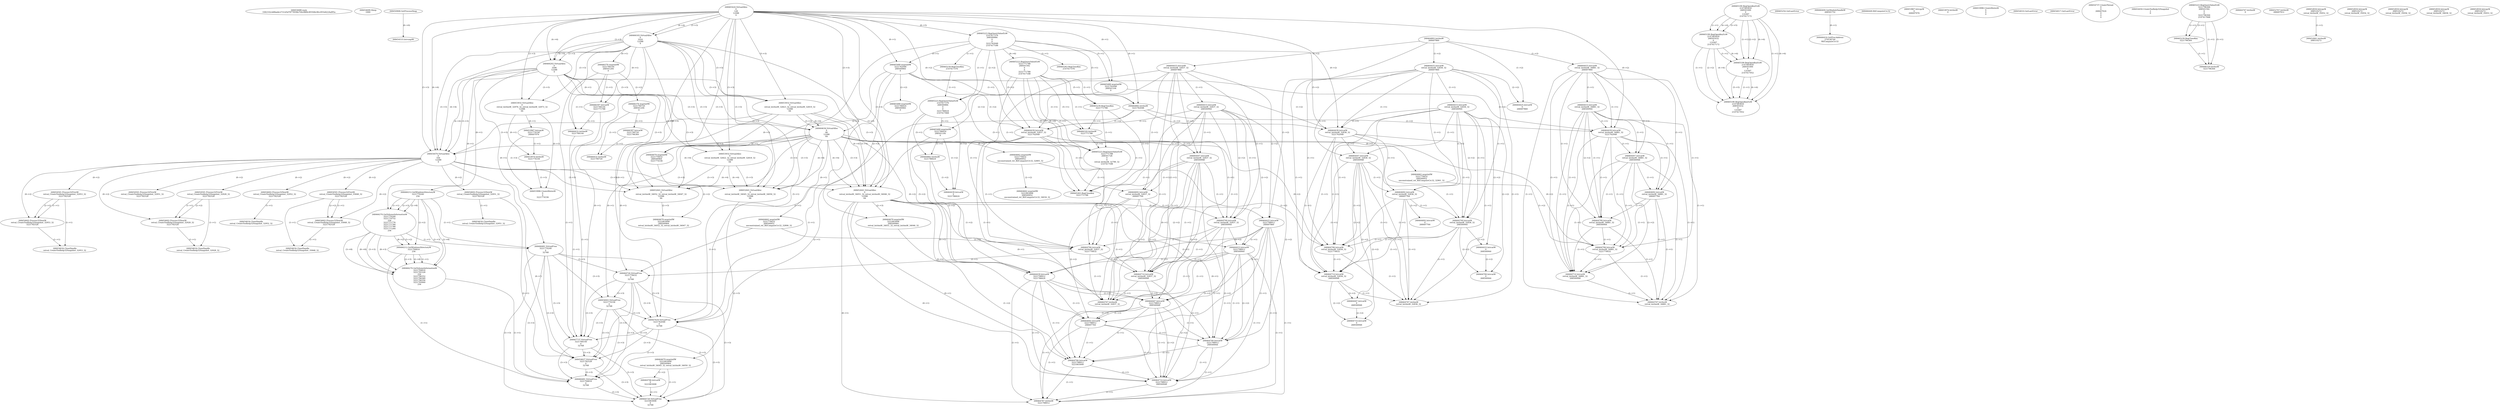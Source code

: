 // Global SCDG with merge call
digraph {
	0 [label="268454688.main
3382102cb88addc2721d5d7877859fe704cf889c9f3506c9fcc955d4224af95a"]
	1 [label="268454699.Sleep
1000"]
	2 [label="268450908.GetProcessHeap
"]
	3 [label="268465424.VirtualAlloc
0
128
12288
4"]
	4 [label="268465190.RegOpenKeyExW
2147483650
268501000
0
131097
2147417172"]
	5 [label="268465223.RegQueryValueExW
2147417376
268500984
0
0
3221762048
2147417188"]
	3 -> 5 [label="(0-->5)"]
	6 [label="268465254.GetLastError
"]
	7 [label="268465263.RegCloseKey
2147417376"]
	5 -> 7 [label="(1-->1)"]
	8 [label="268465489.wsprintfW
3221762048
268500964
0"]
	3 -> 8 [label="(0-->1)"]
	5 -> 8 [label="(5-->1)"]
	9 [label="268466183.VirtualAlloc
0
1024
12288
4"]
	3 -> 9 [label="(3-->3)"]
	3 -> 9 [label="(4-->4)"]
	10 [label="268466202.VirtualAlloc
0
3596
12288
4"]
	3 -> 10 [label="(3-->3)"]
	9 -> 10 [label="(3-->3)"]
	3 -> 10 [label="(4-->4)"]
	9 -> 10 [label="(4-->4)"]
	11 [label="268466212.GetWindowsDirectoryW
3221770240
256"]
	10 -> 11 [label="(0-->1)"]
	12 [label="268466270.GetVolumeInformationW
3221770240
3221770752
256
3221771776
3221771784
3221771780
3221771264
256"]
	10 -> 12 [label="(0-->1)"]
	11 -> 12 [label="(1-->1)"]
	11 -> 12 [label="(2-->3)"]
	11 -> 12 [label="(2-->8)"]
	13 [label="268465190.RegOpenKeyExW
2147483650
268501632
0
131097
2147417172"]
	4 -> 13 [label="(1-->1)"]
	4 -> 13 [label="(4-->4)"]
	4 -> 13 [label="(5-->5)"]
	14 [label="268466376.wsprintfW
3221766144
268501204
0"]
	9 -> 14 [label="(0-->1)"]
	15 [label="268466397.lstrcatW
3221766144
3221771788"]
	9 -> 15 [label="(0-->1)"]
	14 -> 15 [label="(1-->1)"]
	16 [label="268466409.GetModuleHandleW
268501752"]
	17 [label="268466416.GetProcAddress
270536744
RtlComputeCrc32"]
	16 -> 17 [label="(0-->1)"]
	18 [label="268466432.lstrlenW
3221766144"]
	9 -> 18 [label="(0-->1)"]
	14 -> 18 [label="(1-->1)"]
	15 -> 18 [label="(1-->1)"]
	19 [label="268466449.RtlComputeCrc32
"]
	20 [label="268466481.VirtualFree
3221770240
0
32768"]
	10 -> 20 [label="(0-->1)"]
	11 -> 20 [label="(1-->1)"]
	12 -> 20 [label="(1-->1)"]
	21 [label="268464882.lstrlenW
3221762048"]
	3 -> 21 [label="(0-->1)"]
	5 -> 21 [label="(5-->1)"]
	8 -> 21 [label="(1-->1)"]
	22 [label="268464893.lstrlenW
268497860"]
	23 [label="268453932.VirtualAlloc
0
retval_lstrlenW_32823_32_retval_lstrlenW_32819_32
12288
64"]
	3 -> 23 [label="(3-->3)"]
	9 -> 23 [label="(3-->3)"]
	10 -> 23 [label="(3-->3)"]
	24 [label="268453967.lstrcpyW
0
268497976"]
	25 [label="268453974.lstrlenW
0"]
	26 [label="268464425.lstrcatW
retval_lstrlenW_32837_32
268497860"]
	22 -> 26 [label="(1-->2)"]
	27 [label="268464433.lstrcatW
retval_lstrlenW_32837_32
268500944"]
	26 -> 27 [label="(1-->1)"]
	28 [label="268464439.lstrcatW
retval_lstrlenW_32837_32
3221762048"]
	26 -> 28 [label="(1-->1)"]
	27 -> 28 [label="(1-->1)"]
	3 -> 28 [label="(0-->2)"]
	5 -> 28 [label="(5-->2)"]
	8 -> 28 [label="(1-->2)"]
	21 -> 28 [label="(1-->2)"]
	29 [label="268464447.lstrcatW
retval_lstrlenW_32837_32
268500948"]
	26 -> 29 [label="(1-->1)"]
	27 -> 29 [label="(1-->1)"]
	28 -> 29 [label="(1-->1)"]
	30 [label="268464636.VirtualAlloc
0
66
12288
64"]
	3 -> 30 [label="(3-->3)"]
	9 -> 30 [label="(3-->3)"]
	10 -> 30 [label="(3-->3)"]
	23 -> 30 [label="(3-->3)"]
	23 -> 30 [label="(4-->4)"]
	31 [label="268464662.wsprintfW
3221778432
268500952
unconstrained_ret_RtlComputeCrc32_32806_32"]
	30 -> 31 [label="(0-->1)"]
	32 [label="268464692.lstrcatW
retval_lstrlenW_32837_32
268497764"]
	26 -> 32 [label="(1-->1)"]
	27 -> 32 [label="(1-->1)"]
	28 -> 32 [label="(1-->1)"]
	29 -> 32 [label="(1-->1)"]
	33 [label="268464700.lstrcatW
retval_lstrlenW_32837_32
268500944"]
	26 -> 33 [label="(1-->1)"]
	27 -> 33 [label="(1-->1)"]
	28 -> 33 [label="(1-->1)"]
	29 -> 33 [label="(1-->1)"]
	32 -> 33 [label="(1-->1)"]
	27 -> 33 [label="(2-->2)"]
	34 [label="268464706.lstrcatW
retval_lstrlenW_32837_32
3221778432"]
	26 -> 34 [label="(1-->1)"]
	27 -> 34 [label="(1-->1)"]
	28 -> 34 [label="(1-->1)"]
	29 -> 34 [label="(1-->1)"]
	32 -> 34 [label="(1-->1)"]
	33 -> 34 [label="(1-->1)"]
	30 -> 34 [label="(0-->2)"]
	31 -> 34 [label="(1-->2)"]
	35 [label="268464714.lstrcatW
retval_lstrlenW_32837_32
268500948"]
	26 -> 35 [label="(1-->1)"]
	27 -> 35 [label="(1-->1)"]
	28 -> 35 [label="(1-->1)"]
	29 -> 35 [label="(1-->1)"]
	32 -> 35 [label="(1-->1)"]
	33 -> 35 [label="(1-->1)"]
	34 -> 35 [label="(1-->1)"]
	29 -> 35 [label="(2-->2)"]
	36 [label="268464726.VirtualFree
3221778432
0
32768"]
	30 -> 36 [label="(0-->1)"]
	31 -> 36 [label="(1-->1)"]
	34 -> 36 [label="(2-->1)"]
	20 -> 36 [label="(3-->3)"]
	37 [label="268464767.lstrlenW
retval_lstrlenW_32837_32"]
	26 -> 37 [label="(1-->1)"]
	27 -> 37 [label="(1-->1)"]
	28 -> 37 [label="(1-->1)"]
	29 -> 37 [label="(1-->1)"]
	32 -> 37 [label="(1-->1)"]
	33 -> 37 [label="(1-->1)"]
	34 -> 37 [label="(1-->1)"]
	35 -> 37 [label="(1-->1)"]
	38 [label="268453998.CreateMutexW
0
0
0"]
	39 [label="268454010.GetLastError
"]
	40 [label="268454017.GetLastError
"]
	41 [label="268454043.VirtualFree
3221774336
0
32768"]
	23 -> 41 [label="(0-->1)"]
	20 -> 41 [label="(3-->3)"]
	36 -> 41 [label="(3-->3)"]
	42 [label="268467629.VirtualFree
3221762048
0
32768"]
	3 -> 42 [label="(0-->1)"]
	5 -> 42 [label="(5-->1)"]
	8 -> 42 [label="(1-->1)"]
	21 -> 42 [label="(1-->1)"]
	28 -> 42 [label="(2-->1)"]
	20 -> 42 [label="(3-->3)"]
	36 -> 42 [label="(3-->3)"]
	41 -> 42 [label="(3-->3)"]
	43 [label="268467737.VirtualFree
3221766144
0
32768"]
	9 -> 43 [label="(0-->1)"]
	14 -> 43 [label="(1-->1)"]
	15 -> 43 [label="(1-->1)"]
	18 -> 43 [label="(1-->1)"]
	20 -> 43 [label="(3-->3)"]
	36 -> 43 [label="(3-->3)"]
	41 -> 43 [label="(3-->3)"]
	42 -> 43 [label="(3-->3)"]
	44 [label="268454737.CreateThread
0
0
268447024
0
0
0"]
	45 [label="268454450.CreateToolhelp32Snapshot
2
0"]
	46 [label="268454476.VirtualAlloc
0
556
12288
4"]
	3 -> 46 [label="(3-->3)"]
	9 -> 46 [label="(3-->3)"]
	10 -> 46 [label="(3-->3)"]
	23 -> 46 [label="(3-->3)"]
	30 -> 46 [label="(3-->3)"]
	3 -> 46 [label="(4-->4)"]
	9 -> 46 [label="(4-->4)"]
	10 -> 46 [label="(4-->4)"]
	47 [label="268454533.lstrcmpiW
"]
	2 -> 47 [label="(0-->0)"]
	48 [label="268454602.Process32NextW
retval_CreateToolhelp32Snapshot_32951_32
3221782528"]
	46 -> 48 [label="(0-->2)"]
	49 [label="268454627.VirtualFree
3221782528
0
32768"]
	46 -> 49 [label="(0-->1)"]
	48 -> 49 [label="(2-->1)"]
	20 -> 49 [label="(3-->3)"]
	36 -> 49 [label="(3-->3)"]
	41 -> 49 [label="(3-->3)"]
	42 -> 49 [label="(3-->3)"]
	43 -> 49 [label="(3-->3)"]
	50 [label="268454634.CloseHandle
retval_CreateToolhelp32Snapshot_32951_32"]
	48 -> 50 [label="(1-->1)"]
	51 [label="268465190.RegOpenKeyExW
2147483650
268501000
0
131097
2147417052"]
	4 -> 51 [label="(1-->1)"]
	13 -> 51 [label="(1-->1)"]
	4 -> 51 [label="(2-->2)"]
	4 -> 51 [label="(4-->4)"]
	13 -> 51 [label="(4-->4)"]
	52 [label="268465489.wsprintfW
3221786624
268500964
0"]
	8 -> 52 [label="(2-->2)"]
	53 [label="268466212.GetWindowsDirectoryW
3221794816
256"]
	11 -> 53 [label="(2-->2)"]
	12 -> 53 [label="(3-->2)"]
	12 -> 53 [label="(8-->2)"]
	54 [label="268466270.GetVolumeInformationW
3221794816
3221795328
256
3221796352
3221796360
3221796356
3221795840
256"]
	53 -> 54 [label="(1-->1)"]
	11 -> 54 [label="(2-->3)"]
	12 -> 54 [label="(3-->3)"]
	12 -> 54 [label="(8-->3)"]
	53 -> 54 [label="(2-->3)"]
	11 -> 54 [label="(2-->8)"]
	12 -> 54 [label="(3-->8)"]
	12 -> 54 [label="(8-->8)"]
	53 -> 54 [label="(2-->8)"]
	55 [label="268465190.RegOpenKeyExW
2147483650
268501632
0
131097
2147417052"]
	4 -> 55 [label="(1-->1)"]
	13 -> 55 [label="(1-->1)"]
	51 -> 55 [label="(1-->1)"]
	13 -> 55 [label="(2-->2)"]
	4 -> 55 [label="(4-->4)"]
	13 -> 55 [label="(4-->4)"]
	51 -> 55 [label="(4-->4)"]
	51 -> 55 [label="(5-->5)"]
	56 [label="268465223.RegQueryValueExW
3221796364
268501592
0
0
3221796364
2147417068"]
	57 [label="268465239.RegCloseKey
2147417376"]
	5 -> 57 [label="(1-->1)"]
	58 [label="268465489.wsprintfW
3221762048
268501104
0"]
	3 -> 58 [label="(0-->1)"]
	5 -> 58 [label="(5-->1)"]
	59 [label="268453932.VirtualAlloc
0
retval_lstrlenW_32822_32_retval_lstrlenW_32818_32
12288
64"]
	3 -> 59 [label="(3-->3)"]
	9 -> 59 [label="(3-->3)"]
	10 -> 59 [label="(3-->3)"]
	60 [label="268464425.lstrcatW
retval_lstrlenW_32836_32
268497860"]
	22 -> 60 [label="(1-->2)"]
	61 [label="268464433.lstrcatW
retval_lstrlenW_32836_32
268500944"]
	60 -> 61 [label="(1-->1)"]
	62 [label="268464439.lstrcatW
retval_lstrlenW_32836_32
3221762048"]
	60 -> 62 [label="(1-->1)"]
	61 -> 62 [label="(1-->1)"]
	3 -> 62 [label="(0-->2)"]
	5 -> 62 [label="(5-->2)"]
	21 -> 62 [label="(1-->2)"]
	58 -> 62 [label="(1-->2)"]
	63 [label="268464447.lstrcatW
retval_lstrlenW_32836_32
268500948"]
	60 -> 63 [label="(1-->1)"]
	61 -> 63 [label="(1-->1)"]
	62 -> 63 [label="(1-->1)"]
	64 [label="268464662.wsprintfW
3221778432
268500952
unconstrained_ret_RtlComputeCrc32_32805_32"]
	30 -> 64 [label="(0-->1)"]
	65 [label="268464692.lstrcatW
retval_lstrlenW_32836_32
268497764"]
	60 -> 65 [label="(1-->1)"]
	61 -> 65 [label="(1-->1)"]
	62 -> 65 [label="(1-->1)"]
	63 -> 65 [label="(1-->1)"]
	66 [label="268464700.lstrcatW
retval_lstrlenW_32836_32
268500944"]
	60 -> 66 [label="(1-->1)"]
	61 -> 66 [label="(1-->1)"]
	62 -> 66 [label="(1-->1)"]
	63 -> 66 [label="(1-->1)"]
	65 -> 66 [label="(1-->1)"]
	61 -> 66 [label="(2-->2)"]
	67 [label="268464706.lstrcatW
retval_lstrlenW_32836_32
3221778432"]
	60 -> 67 [label="(1-->1)"]
	61 -> 67 [label="(1-->1)"]
	62 -> 67 [label="(1-->1)"]
	63 -> 67 [label="(1-->1)"]
	65 -> 67 [label="(1-->1)"]
	66 -> 67 [label="(1-->1)"]
	30 -> 67 [label="(0-->2)"]
	64 -> 67 [label="(1-->2)"]
	68 [label="268464714.lstrcatW
retval_lstrlenW_32836_32
268500948"]
	60 -> 68 [label="(1-->1)"]
	61 -> 68 [label="(1-->1)"]
	62 -> 68 [label="(1-->1)"]
	63 -> 68 [label="(1-->1)"]
	65 -> 68 [label="(1-->1)"]
	66 -> 68 [label="(1-->1)"]
	67 -> 68 [label="(1-->1)"]
	63 -> 68 [label="(2-->2)"]
	69 [label="268464767.lstrlenW
retval_lstrlenW_32836_32"]
	60 -> 69 [label="(1-->1)"]
	61 -> 69 [label="(1-->1)"]
	62 -> 69 [label="(1-->1)"]
	63 -> 69 [label="(1-->1)"]
	65 -> 69 [label="(1-->1)"]
	66 -> 69 [label="(1-->1)"]
	67 -> 69 [label="(1-->1)"]
	68 -> 69 [label="(1-->1)"]
	70 [label="268454501.Process32FirstW
retval_CreateToolhelp32Snapshot_32928_32
3221782528"]
	46 -> 70 [label="(0-->2)"]
	71 [label="268454602.Process32NextW
retval_CreateToolhelp32Snapshot_32928_32
3221782528"]
	70 -> 71 [label="(1-->1)"]
	46 -> 71 [label="(0-->2)"]
	70 -> 71 [label="(2-->2)"]
	72 [label="268454634.CloseHandle
retval_CreateToolhelp32Snapshot_32928_32"]
	70 -> 72 [label="(1-->1)"]
	71 -> 72 [label="(1-->1)"]
	73 [label="268454501.Process32FirstW
retval_CreateToolhelp32Snapshot_32951_32
3221782528"]
	46 -> 73 [label="(0-->2)"]
	74 [label="268464679.wsprintfW
3221778432
268500964
3221774336"]
	30 -> 74 [label="(0-->1)"]
	8 -> 74 [label="(2-->2)"]
	23 -> 74 [label="(0-->3)"]
	75 [label="268454501.Process32FirstW
retval_CreateToolhelp32Snapshot_32953_32
3221782528"]
	46 -> 75 [label="(0-->2)"]
	76 [label="268454602.Process32NextW
retval_CreateToolhelp32Snapshot_32953_32
3221782528"]
	75 -> 76 [label="(1-->1)"]
	46 -> 76 [label="(0-->2)"]
	75 -> 76 [label="(2-->2)"]
	77 [label="268454634.CloseHandle
retval_CreateToolhelp32Snapshot_32953_32"]
	75 -> 77 [label="(1-->1)"]
	76 -> 77 [label="(1-->1)"]
	78 [label="268465223.RegQueryValueExW
2147417376
268500984
0
0
3221786624
2147417068"]
	5 -> 78 [label="(1-->1)"]
	57 -> 78 [label="(1-->1)"]
	5 -> 78 [label="(2-->2)"]
	79 [label="268465223.RegQueryValueExW
3221771788
268501592
0
0
3221771788
2147417188"]
	5 -> 79 [label="(6-->6)"]
	80 [label="268465239.RegCloseKey
3221771788"]
	79 -> 80 [label="(1-->1)"]
	79 -> 80 [label="(5-->1)"]
	81 [label="268466320.lstrlenW
3221771788"]
	79 -> 81 [label="(1-->1)"]
	79 -> 81 [label="(5-->1)"]
	80 -> 81 [label="(1-->1)"]
	82 [label="268465489.wsprintfW
3221786624
268501104
0"]
	78 -> 82 [label="(5-->1)"]
	58 -> 82 [label="(2-->2)"]
	83 [label="268454602.Process32NextW
retval_CreateToolhelp32Snapshot_32952_32
3221782528"]
	46 -> 83 [label="(0-->2)"]
	84 [label="268454634.CloseHandle
retval_CreateToolhelp32Snapshot_32952_32"]
	83 -> 84 [label="(1-->1)"]
	85 [label="268465239.RegCloseKey
3221796364"]
	56 -> 85 [label="(1-->1)"]
	56 -> 85 [label="(5-->1)"]
	86 [label="268466320.lstrlenW
3221796364"]
	56 -> 86 [label="(1-->1)"]
	56 -> 86 [label="(5-->1)"]
	85 -> 86 [label="(1-->1)"]
	87 [label="268466376.wsprintfW
3221790720
268501204
0"]
	14 -> 87 [label="(2-->2)"]
	88 [label="268466397.lstrcatW
3221790720
3221796364"]
	87 -> 88 [label="(1-->1)"]
	89 [label="268466432.lstrlenW
3221790720"]
	87 -> 89 [label="(1-->1)"]
	88 -> 89 [label="(1-->1)"]
	90 [label="268466481.VirtualFree
3221794816
0
32768"]
	53 -> 90 [label="(1-->1)"]
	54 -> 90 [label="(1-->1)"]
	20 -> 90 [label="(3-->3)"]
	36 -> 90 [label="(3-->3)"]
	41 -> 90 [label="(3-->3)"]
	42 -> 90 [label="(3-->3)"]
	43 -> 90 [label="(3-->3)"]
	49 -> 90 [label="(3-->3)"]
	91 [label="268464882.lstrlenW
3221786624"]
	78 -> 91 [label="(5-->1)"]
	82 -> 91 [label="(1-->1)"]
	92 [label="268452641.VirtualAlloc
0
retval_lstrlenW_34045_32_retval_lstrlenW_34050_32
12288
64"]
	3 -> 92 [label="(3-->3)"]
	9 -> 92 [label="(3-->3)"]
	10 -> 92 [label="(3-->3)"]
	30 -> 92 [label="(3-->3)"]
	46 -> 92 [label="(3-->3)"]
	59 -> 92 [label="(3-->3)"]
	30 -> 92 [label="(4-->4)"]
	59 -> 92 [label="(4-->4)"]
	93 [label="268464425.lstrcatW
0
268497860"]
	22 -> 93 [label="(1-->2)"]
	60 -> 93 [label="(2-->2)"]
	94 [label="268464433.lstrcatW
0
268500944"]
	61 -> 94 [label="(2-->2)"]
	66 -> 94 [label="(2-->2)"]
	95 [label="268464439.lstrcatW
0
3221786624"]
	78 -> 95 [label="(5-->2)"]
	82 -> 95 [label="(1-->2)"]
	91 -> 95 [label="(1-->2)"]
	96 [label="268464447.lstrcatW
0
268500948"]
	63 -> 96 [label="(2-->2)"]
	68 -> 96 [label="(2-->2)"]
	97 [label="268464679.wsprintfW
3221803008
268500964
retval_lstrlenW_34045_32_retval_lstrlenW_34050_32"]
	92 -> 97 [label="(2-->3)"]
	98 [label="268464692.lstrcatW
0
268497764"]
	65 -> 98 [label="(2-->2)"]
	99 [label="268464700.lstrcatW
0
268500944"]
	61 -> 99 [label="(2-->2)"]
	66 -> 99 [label="(2-->2)"]
	94 -> 99 [label="(2-->2)"]
	100 [label="268464706.lstrcatW
0
3221803008"]
	97 -> 100 [label="(1-->2)"]
	101 [label="268464714.lstrcatW
0
268500948"]
	63 -> 101 [label="(2-->2)"]
	68 -> 101 [label="(2-->2)"]
	96 -> 101 [label="(2-->2)"]
	102 [label="268464726.VirtualFree
3221803008
0
32768"]
	97 -> 102 [label="(1-->1)"]
	100 -> 102 [label="(2-->1)"]
	20 -> 102 [label="(3-->3)"]
	36 -> 102 [label="(3-->3)"]
	41 -> 102 [label="(3-->3)"]
	42 -> 102 [label="(3-->3)"]
	43 -> 102 [label="(3-->3)"]
	49 -> 102 [label="(3-->3)"]
	90 -> 102 [label="(3-->3)"]
	103 [label="268464767.lstrlenW
0"]
	104 [label="268452707.lstrlenW
268497912"]
	105 [label="268452834.lstrcpyW
268510272
retval_lstrlenW_35052_32"]
	106 [label="268452841.lstrlenW
268510272"]
	105 -> 106 [label="(1-->1)"]
	107 [label="268452641.VirtualAlloc
0
retval_lstrlenW_34052_32_retval_lstrlenW_34047_32
12288
64"]
	3 -> 107 [label="(3-->3)"]
	9 -> 107 [label="(3-->3)"]
	10 -> 107 [label="(3-->3)"]
	30 -> 107 [label="(3-->3)"]
	46 -> 107 [label="(3-->3)"]
	59 -> 107 [label="(3-->3)"]
	30 -> 107 [label="(4-->4)"]
	59 -> 107 [label="(4-->4)"]
	108 [label="268464679.wsprintfW
3221803008
268500964
retval_lstrlenW_34052_32_retval_lstrlenW_34047_32"]
	74 -> 108 [label="(2-->2)"]
	107 -> 108 [label="(2-->3)"]
	109 [label="268452834.lstrcpyW
268510272
retval_lstrlenW_35054_32"]
	110 [label="268452641.VirtualAlloc
0
retval_lstrlenW_34051_32_retval_lstrlenW_34046_32
12288
64"]
	3 -> 110 [label="(3-->3)"]
	9 -> 110 [label="(3-->3)"]
	10 -> 110 [label="(3-->3)"]
	23 -> 110 [label="(3-->3)"]
	30 -> 110 [label="(3-->3)"]
	46 -> 110 [label="(3-->3)"]
	23 -> 110 [label="(4-->4)"]
	30 -> 110 [label="(4-->4)"]
	111 [label="268464425.lstrcatW
3221798912
268497860"]
	110 -> 111 [label="(0-->1)"]
	22 -> 111 [label="(1-->2)"]
	26 -> 111 [label="(2-->2)"]
	112 [label="268464433.lstrcatW
3221798912
268500944"]
	110 -> 112 [label="(0-->1)"]
	111 -> 112 [label="(1-->1)"]
	27 -> 112 [label="(2-->2)"]
	33 -> 112 [label="(2-->2)"]
	113 [label="268464439.lstrcatW
3221798912
3221786624"]
	110 -> 113 [label="(0-->1)"]
	111 -> 113 [label="(1-->1)"]
	112 -> 113 [label="(1-->1)"]
	78 -> 113 [label="(5-->2)"]
	82 -> 113 [label="(1-->2)"]
	91 -> 113 [label="(1-->2)"]
	114 [label="268464447.lstrcatW
3221798912
268500948"]
	110 -> 114 [label="(0-->1)"]
	111 -> 114 [label="(1-->1)"]
	112 -> 114 [label="(1-->1)"]
	113 -> 114 [label="(1-->1)"]
	29 -> 114 [label="(2-->2)"]
	35 -> 114 [label="(2-->2)"]
	115 [label="268464679.wsprintfW
3221803008
268500964
retval_lstrlenW_34051_32_retval_lstrlenW_34046_32"]
	8 -> 115 [label="(2-->2)"]
	110 -> 115 [label="(2-->3)"]
	116 [label="268464692.lstrcatW
3221798912
268497764"]
	110 -> 116 [label="(0-->1)"]
	111 -> 116 [label="(1-->1)"]
	112 -> 116 [label="(1-->1)"]
	113 -> 116 [label="(1-->1)"]
	114 -> 116 [label="(1-->1)"]
	32 -> 116 [label="(2-->2)"]
	117 [label="268464700.lstrcatW
3221798912
268500944"]
	110 -> 117 [label="(0-->1)"]
	111 -> 117 [label="(1-->1)"]
	112 -> 117 [label="(1-->1)"]
	113 -> 117 [label="(1-->1)"]
	114 -> 117 [label="(1-->1)"]
	116 -> 117 [label="(1-->1)"]
	27 -> 117 [label="(2-->2)"]
	33 -> 117 [label="(2-->2)"]
	112 -> 117 [label="(2-->2)"]
	118 [label="268464706.lstrcatW
3221798912
3221803008"]
	110 -> 118 [label="(0-->1)"]
	111 -> 118 [label="(1-->1)"]
	112 -> 118 [label="(1-->1)"]
	113 -> 118 [label="(1-->1)"]
	114 -> 118 [label="(1-->1)"]
	116 -> 118 [label="(1-->1)"]
	117 -> 118 [label="(1-->1)"]
	115 -> 118 [label="(1-->2)"]
	119 [label="268464714.lstrcatW
3221798912
268500948"]
	110 -> 119 [label="(0-->1)"]
	111 -> 119 [label="(1-->1)"]
	112 -> 119 [label="(1-->1)"]
	113 -> 119 [label="(1-->1)"]
	114 -> 119 [label="(1-->1)"]
	116 -> 119 [label="(1-->1)"]
	117 -> 119 [label="(1-->1)"]
	118 -> 119 [label="(1-->1)"]
	29 -> 119 [label="(2-->2)"]
	35 -> 119 [label="(2-->2)"]
	114 -> 119 [label="(2-->2)"]
	120 [label="268464767.lstrlenW
3221798912"]
	110 -> 120 [label="(0-->1)"]
	111 -> 120 [label="(1-->1)"]
	112 -> 120 [label="(1-->1)"]
	113 -> 120 [label="(1-->1)"]
	114 -> 120 [label="(1-->1)"]
	116 -> 120 [label="(1-->1)"]
	117 -> 120 [label="(1-->1)"]
	118 -> 120 [label="(1-->1)"]
	119 -> 120 [label="(1-->1)"]
	121 [label="268452834.lstrcpyW
268510272
retval_lstrlenW_35056_32"]
	122 [label="268464662.wsprintfW
3221803008
268500952
unconstrained_ret_RtlComputeCrc32_34034_32"]
	64 -> 122 [label="(2-->2)"]
	123 [label="268452834.lstrcpyW
268510272
retval_lstrlenW_34658_32"]
	124 [label="268452834.lstrcpyW
268510272
retval_lstrlenW_35053_32"]
	125 [label="268465223.RegQueryValueExW
3221771788
268501728
0
0
retval_lstrlenW_32790_32
2147417188"]
	79 -> 125 [label="(1-->1)"]
	79 -> 125 [label="(5-->1)"]
	80 -> 125 [label="(1-->1)"]
	81 -> 125 [label="(1-->1)"]
	79 -> 125 [label="(6-->6)"]
	126 [label="268465263.RegCloseKey
3221771788"]
	79 -> 126 [label="(1-->1)"]
	79 -> 126 [label="(5-->1)"]
	80 -> 126 [label="(1-->1)"]
	81 -> 126 [label="(1-->1)"]
	125 -> 126 [label="(1-->1)"]
	127 [label="268453932.VirtualAlloc
0
retval_lstrlenW_32976_32_retval_lstrlenW_32973_32
12288
64"]
	3 -> 127 [label="(3-->3)"]
	9 -> 127 [label="(3-->3)"]
	10 -> 127 [label="(3-->3)"]
	128 [label="268453967.lstrcpyW
3221774336
268497976"]
	127 -> 128 [label="(0-->1)"]
	129 [label="268453974.lstrlenW
3221774336"]
	127 -> 129 [label="(0-->1)"]
	128 -> 129 [label="(1-->1)"]
	130 [label="268464425.lstrcatW
retval_lstrlenW_34881_32
268497860"]
	22 -> 130 [label="(1-->2)"]
	131 [label="268464433.lstrcatW
retval_lstrlenW_34881_32
268500944"]
	130 -> 131 [label="(1-->1)"]
	132 [label="268464439.lstrcatW
retval_lstrlenW_34881_32
3221762048"]
	130 -> 132 [label="(1-->1)"]
	131 -> 132 [label="(1-->1)"]
	3 -> 132 [label="(0-->2)"]
	8 -> 132 [label="(1-->2)"]
	21 -> 132 [label="(1-->2)"]
	133 [label="268464447.lstrcatW
retval_lstrlenW_34881_32
268500948"]
	130 -> 133 [label="(1-->1)"]
	131 -> 133 [label="(1-->1)"]
	132 -> 133 [label="(1-->1)"]
	134 [label="268464662.wsprintfW
3221778432
268500952
unconstrained_ret_RtlComputeCrc32_32961_32"]
	30 -> 134 [label="(0-->1)"]
	135 [label="268464692.lstrcatW
retval_lstrlenW_34881_32
268497764"]
	130 -> 135 [label="(1-->1)"]
	131 -> 135 [label="(1-->1)"]
	132 -> 135 [label="(1-->1)"]
	133 -> 135 [label="(1-->1)"]
	136 [label="268464700.lstrcatW
retval_lstrlenW_34881_32
268500944"]
	130 -> 136 [label="(1-->1)"]
	131 -> 136 [label="(1-->1)"]
	132 -> 136 [label="(1-->1)"]
	133 -> 136 [label="(1-->1)"]
	135 -> 136 [label="(1-->1)"]
	131 -> 136 [label="(2-->2)"]
	137 [label="268464706.lstrcatW
retval_lstrlenW_34881_32
3221778432"]
	130 -> 137 [label="(1-->1)"]
	131 -> 137 [label="(1-->1)"]
	132 -> 137 [label="(1-->1)"]
	133 -> 137 [label="(1-->1)"]
	135 -> 137 [label="(1-->1)"]
	136 -> 137 [label="(1-->1)"]
	30 -> 137 [label="(0-->2)"]
	134 -> 137 [label="(1-->2)"]
	138 [label="268464714.lstrcatW
retval_lstrlenW_34881_32
268500948"]
	130 -> 138 [label="(1-->1)"]
	131 -> 138 [label="(1-->1)"]
	132 -> 138 [label="(1-->1)"]
	133 -> 138 [label="(1-->1)"]
	135 -> 138 [label="(1-->1)"]
	136 -> 138 [label="(1-->1)"]
	137 -> 138 [label="(1-->1)"]
	133 -> 138 [label="(2-->2)"]
	139 [label="268464767.lstrlenW
retval_lstrlenW_34881_32"]
	130 -> 139 [label="(1-->1)"]
	131 -> 139 [label="(1-->1)"]
	132 -> 139 [label="(1-->1)"]
	133 -> 139 [label="(1-->1)"]
	135 -> 139 [label="(1-->1)"]
	136 -> 139 [label="(1-->1)"]
	137 -> 139 [label="(1-->1)"]
	138 -> 139 [label="(1-->1)"]
	140 [label="268453998.CreateMutexW
0
0
3221774336"]
	127 -> 140 [label="(0-->3)"]
	128 -> 140 [label="(1-->3)"]
	129 -> 140 [label="(1-->3)"]
	141 [label="268454501.Process32FirstW
retval_CreateToolhelp32Snapshot_35848_32
3221782528"]
	46 -> 141 [label="(0-->2)"]
	142 [label="268454602.Process32NextW
retval_CreateToolhelp32Snapshot_35848_32
3221782528"]
	141 -> 142 [label="(1-->1)"]
	46 -> 142 [label="(0-->2)"]
	141 -> 142 [label="(2-->2)"]
	143 [label="268454634.CloseHandle
retval_CreateToolhelp32Snapshot_35848_32"]
	141 -> 143 [label="(1-->1)"]
	142 -> 143 [label="(1-->1)"]
}
